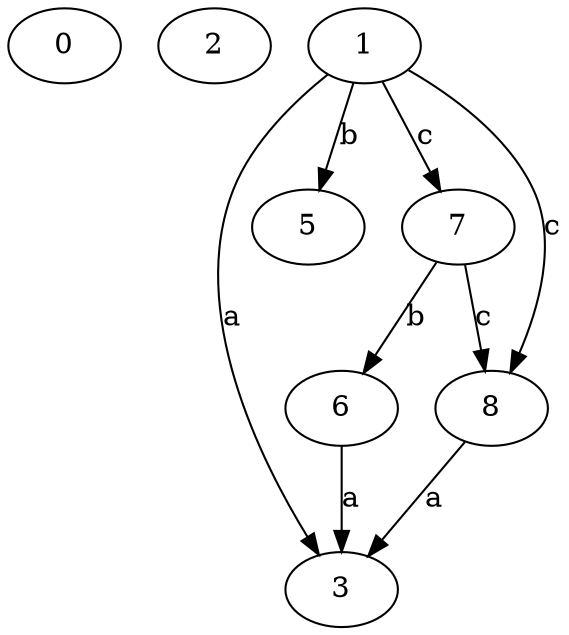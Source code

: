 strict digraph  {
0;
2;
3;
5;
6;
7;
8;
1;
6 -> 3  [label=a];
7 -> 6  [label=b];
7 -> 8  [label=c];
8 -> 3  [label=a];
1 -> 3  [label=a];
1 -> 5  [label=b];
1 -> 7  [label=c];
1 -> 8  [label=c];
}
